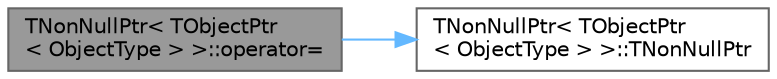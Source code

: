 digraph "TNonNullPtr&lt; TObjectPtr&lt; ObjectType &gt; &gt;::operator="
{
 // INTERACTIVE_SVG=YES
 // LATEX_PDF_SIZE
  bgcolor="transparent";
  edge [fontname=Helvetica,fontsize=10,labelfontname=Helvetica,labelfontsize=10];
  node [fontname=Helvetica,fontsize=10,shape=box,height=0.2,width=0.4];
  rankdir="LR";
  Node1 [id="Node000001",label="TNonNullPtr\< TObjectPtr\l\< ObjectType \> \>::operator=",height=0.2,width=0.4,color="gray40", fillcolor="grey60", style="filled", fontcolor="black",tooltip="Assignment operator taking another TNonNullPtr."];
  Node1 -> Node2 [id="edge1_Node000001_Node000002",color="steelblue1",style="solid",tooltip=" "];
  Node2 [id="Node000002",label="TNonNullPtr\< TObjectPtr\l\< ObjectType \> \>::TNonNullPtr",height=0.2,width=0.4,color="grey40", fillcolor="white", style="filled",URL="$de/db2/classTNonNullPtr_3_01TObjectPtr_3_01ObjectType_01_4_01_4.html#abc92ec2860f7f81643cd6ccfb5f63465",tooltip=" "];
}
